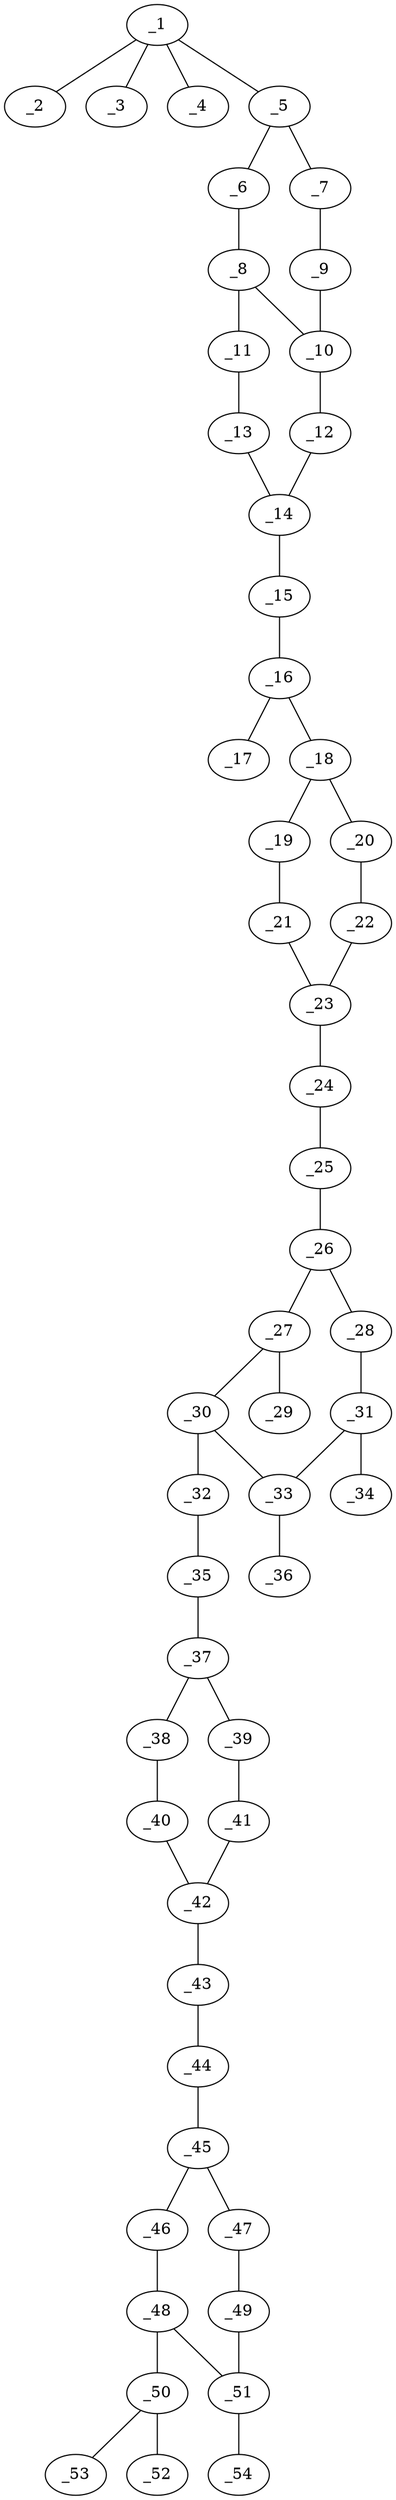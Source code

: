 graph molid78744 {
	_1	 [charge=0,
		chem=5,
		symbol="S  ",
		x="2.866",
		y="-2.567"];
	_2	 [charge=0,
		chem=2,
		symbol="O  ",
		x=2,
		y="-3.067"];
	_1 -- _2	 [valence=2];
	_3	 [charge=0,
		chem=2,
		symbol="O  ",
		x="3.366",
		y="-3.433"];
	_1 -- _3	 [valence=2];
	_4	 [charge=0,
		chem=2,
		symbol="O  ",
		x="2.366",
		y="-1.7009"];
	_1 -- _4	 [valence=1];
	_5	 [charge=0,
		chem=1,
		symbol="C  ",
		x="3.7321",
		y="-2.067"];
	_1 -- _5	 [valence=1];
	_6	 [charge=0,
		chem=1,
		symbol="C  ",
		x="4.5981",
		y="-2.567"];
	_5 -- _6	 [valence=2];
	_7	 [charge=0,
		chem=1,
		symbol="C  ",
		x="3.7321",
		y="-1.067"];
	_5 -- _7	 [valence=1];
	_8	 [charge=0,
		chem=1,
		symbol="C  ",
		x="5.4641",
		y="-2.067"];
	_6 -- _8	 [valence=1];
	_9	 [charge=0,
		chem=1,
		symbol="C  ",
		x="4.5981",
		y="-0.567"];
	_7 -- _9	 [valence=2];
	_10	 [charge=0,
		chem=1,
		symbol="C  ",
		x="5.4641",
		y="-1.067"];
	_8 -- _10	 [valence=2];
	_11	 [charge=0,
		chem=1,
		symbol="C  ",
		x="6.3301",
		y="-2.567"];
	_8 -- _11	 [valence=1];
	_9 -- _10	 [valence=1];
	_12	 [charge=0,
		chem=1,
		symbol="C  ",
		x="6.3301",
		y="-0.567"];
	_10 -- _12	 [valence=1];
	_13	 [charge=0,
		chem=1,
		symbol="C  ",
		x="7.1962",
		y="-2.067"];
	_11 -- _13	 [valence=2];
	_14	 [charge=0,
		chem=1,
		symbol="C  ",
		x="7.1962",
		y="-1.067"];
	_12 -- _14	 [valence=2];
	_13 -- _14	 [valence=1];
	_15	 [charge=0,
		chem=4,
		symbol="N  ",
		x="8.0622",
		y="-0.567"];
	_14 -- _15	 [valence=1];
	_16	 [charge=0,
		chem=1,
		symbol="C  ",
		x="8.9282",
		y="-1.067"];
	_15 -- _16	 [valence=1];
	_17	 [charge=0,
		chem=2,
		symbol="O  ",
		x="8.9282",
		y="-2.067"];
	_16 -- _17	 [valence=2];
	_18	 [charge=0,
		chem=1,
		symbol="C  ",
		x="9.7942",
		y="-0.567"];
	_16 -- _18	 [valence=1];
	_19	 [charge=0,
		chem=1,
		symbol="C  ",
		x="10.6603",
		y="-1.067"];
	_18 -- _19	 [valence=2];
	_20	 [charge=0,
		chem=1,
		symbol="C  ",
		x="9.7942",
		y="0.433"];
	_18 -- _20	 [valence=1];
	_21	 [charge=0,
		chem=1,
		symbol="C  ",
		x="11.5263",
		y="-0.567"];
	_19 -- _21	 [valence=1];
	_22	 [charge=0,
		chem=1,
		symbol="C  ",
		x="10.6603",
		y="0.933"];
	_20 -- _22	 [valence=2];
	_23	 [charge=0,
		chem=1,
		symbol="C  ",
		x="11.5263",
		y="0.433"];
	_21 -- _23	 [valence=2];
	_22 -- _23	 [valence=1];
	_24	 [charge=0,
		chem=4,
		symbol="N  ",
		x="12.3923",
		y="0.933"];
	_23 -- _24	 [valence=1];
	_25	 [charge=0,
		chem=4,
		symbol="N  ",
		x="13.2583",
		y="0.433"];
	_24 -- _25	 [valence=2];
	_26	 [charge=0,
		chem=1,
		symbol="C  ",
		x="14.1244",
		y="0.933"];
	_25 -- _26	 [valence=1];
	_27	 [charge=0,
		chem=1,
		symbol="C  ",
		x="14.9904",
		y="0.433"];
	_26 -- _27	 [valence=2];
	_28	 [charge=0,
		chem=1,
		symbol="C  ",
		x="14.1244",
		y="1.933"];
	_26 -- _28	 [valence=1];
	_29	 [charge=0,
		chem=4,
		symbol="N  ",
		x="14.9904",
		y="-0.567"];
	_27 -- _29	 [valence=1];
	_30	 [charge=0,
		chem=1,
		symbol="C  ",
		x="15.8564",
		y="0.933"];
	_27 -- _30	 [valence=1];
	_31	 [charge=0,
		chem=1,
		symbol="C  ",
		x="14.9904",
		y="2.433"];
	_28 -- _31	 [valence=2];
	_32	 [charge=0,
		chem=4,
		symbol="N  ",
		x="16.7224",
		y="0.433"];
	_30 -- _32	 [valence=1];
	_33	 [charge=0,
		chem=1,
		symbol="C  ",
		x="15.8564",
		y="1.933"];
	_30 -- _33	 [valence=2];
	_31 -- _33	 [valence=1];
	_34	 [charge=0,
		chem=1,
		symbol="C  ",
		x="14.9904",
		y="3.433"];
	_31 -- _34	 [valence=1];
	_35	 [charge=0,
		chem=4,
		symbol="N  ",
		x="17.5885",
		y="0.933"];
	_32 -- _35	 [valence=2];
	_36	 [charge=0,
		chem=4,
		symbol="N  ",
		x="16.7225",
		y="2.433"];
	_33 -- _36	 [valence=1];
	_37	 [charge=0,
		chem=1,
		symbol="C  ",
		x="18.4545",
		y="0.433"];
	_35 -- _37	 [valence=1];
	_38	 [charge=0,
		chem=1,
		symbol="C  ",
		x="19.3205",
		y="0.933"];
	_37 -- _38	 [valence=2];
	_39	 [charge=0,
		chem=1,
		symbol="C  ",
		x="18.4545",
		y="-0.567"];
	_37 -- _39	 [valence=1];
	_40	 [charge=0,
		chem=1,
		symbol="C  ",
		x="20.1865",
		y="0.433"];
	_38 -- _40	 [valence=1];
	_41	 [charge=0,
		chem=1,
		symbol="C  ",
		x="19.3205",
		y="-1.067"];
	_39 -- _41	 [valence=2];
	_42	 [charge=0,
		chem=1,
		symbol="C  ",
		x="20.1865",
		y="-0.567"];
	_40 -- _42	 [valence=2];
	_41 -- _42	 [valence=1];
	_43	 [charge=0,
		chem=4,
		symbol="N  ",
		x="21.0526",
		y="-1.067"];
	_42 -- _43	 [valence=1];
	_44	 [charge=0,
		chem=4,
		symbol="N  ",
		x="21.9186",
		y="-0.567"];
	_43 -- _44	 [valence=2];
	_45	 [charge=0,
		chem=1,
		symbol="C  ",
		x="22.7846",
		y="-1.067"];
	_44 -- _45	 [valence=1];
	_46	 [charge=0,
		chem=1,
		symbol="C  ",
		x="23.6506",
		y="-0.567"];
	_45 -- _46	 [valence=2];
	_47	 [charge=0,
		chem=1,
		symbol="C  ",
		x="22.7846",
		y="-2.067"];
	_45 -- _47	 [valence=1];
	_48	 [charge=0,
		chem=1,
		symbol="C  ",
		x="24.5167",
		y="-1.067"];
	_46 -- _48	 [valence=1];
	_49	 [charge=0,
		chem=1,
		symbol="C  ",
		x="23.6506",
		y="-2.567"];
	_47 -- _49	 [valence=2];
	_50	 [charge=0,
		chem=1,
		symbol="C  ",
		x="25.3827",
		y="-0.567"];
	_48 -- _50	 [valence=1];
	_51	 [charge=0,
		chem=1,
		symbol="C  ",
		x="24.5167",
		y="-2.067"];
	_48 -- _51	 [valence=2];
	_49 -- _51	 [valence=1];
	_52	 [charge=0,
		chem=2,
		symbol="O  ",
		x="25.3827",
		y="0.433"];
	_50 -- _52	 [valence=2];
	_53	 [charge=0,
		chem=2,
		symbol="O  ",
		x="26.2487",
		y="-1.067"];
	_50 -- _53	 [valence=1];
	_54	 [charge=0,
		chem=2,
		symbol="O  ",
		x="25.3827",
		y="-2.567"];
	_51 -- _54	 [valence=1];
}
